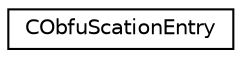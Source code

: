 digraph "Graphical Class Hierarchy"
{
 // LATEX_PDF_SIZE
  edge [fontname="Helvetica",fontsize="10",labelfontname="Helvetica",labelfontsize="10"];
  node [fontname="Helvetica",fontsize="10",shape=record];
  rankdir="LR";
  Node0 [label="CObfuScationEntry",height=0.2,width=0.4,color="black", fillcolor="white", style="filled",URL="$class_c_obfu_scation_entry.html",tooltip=" "];
}
